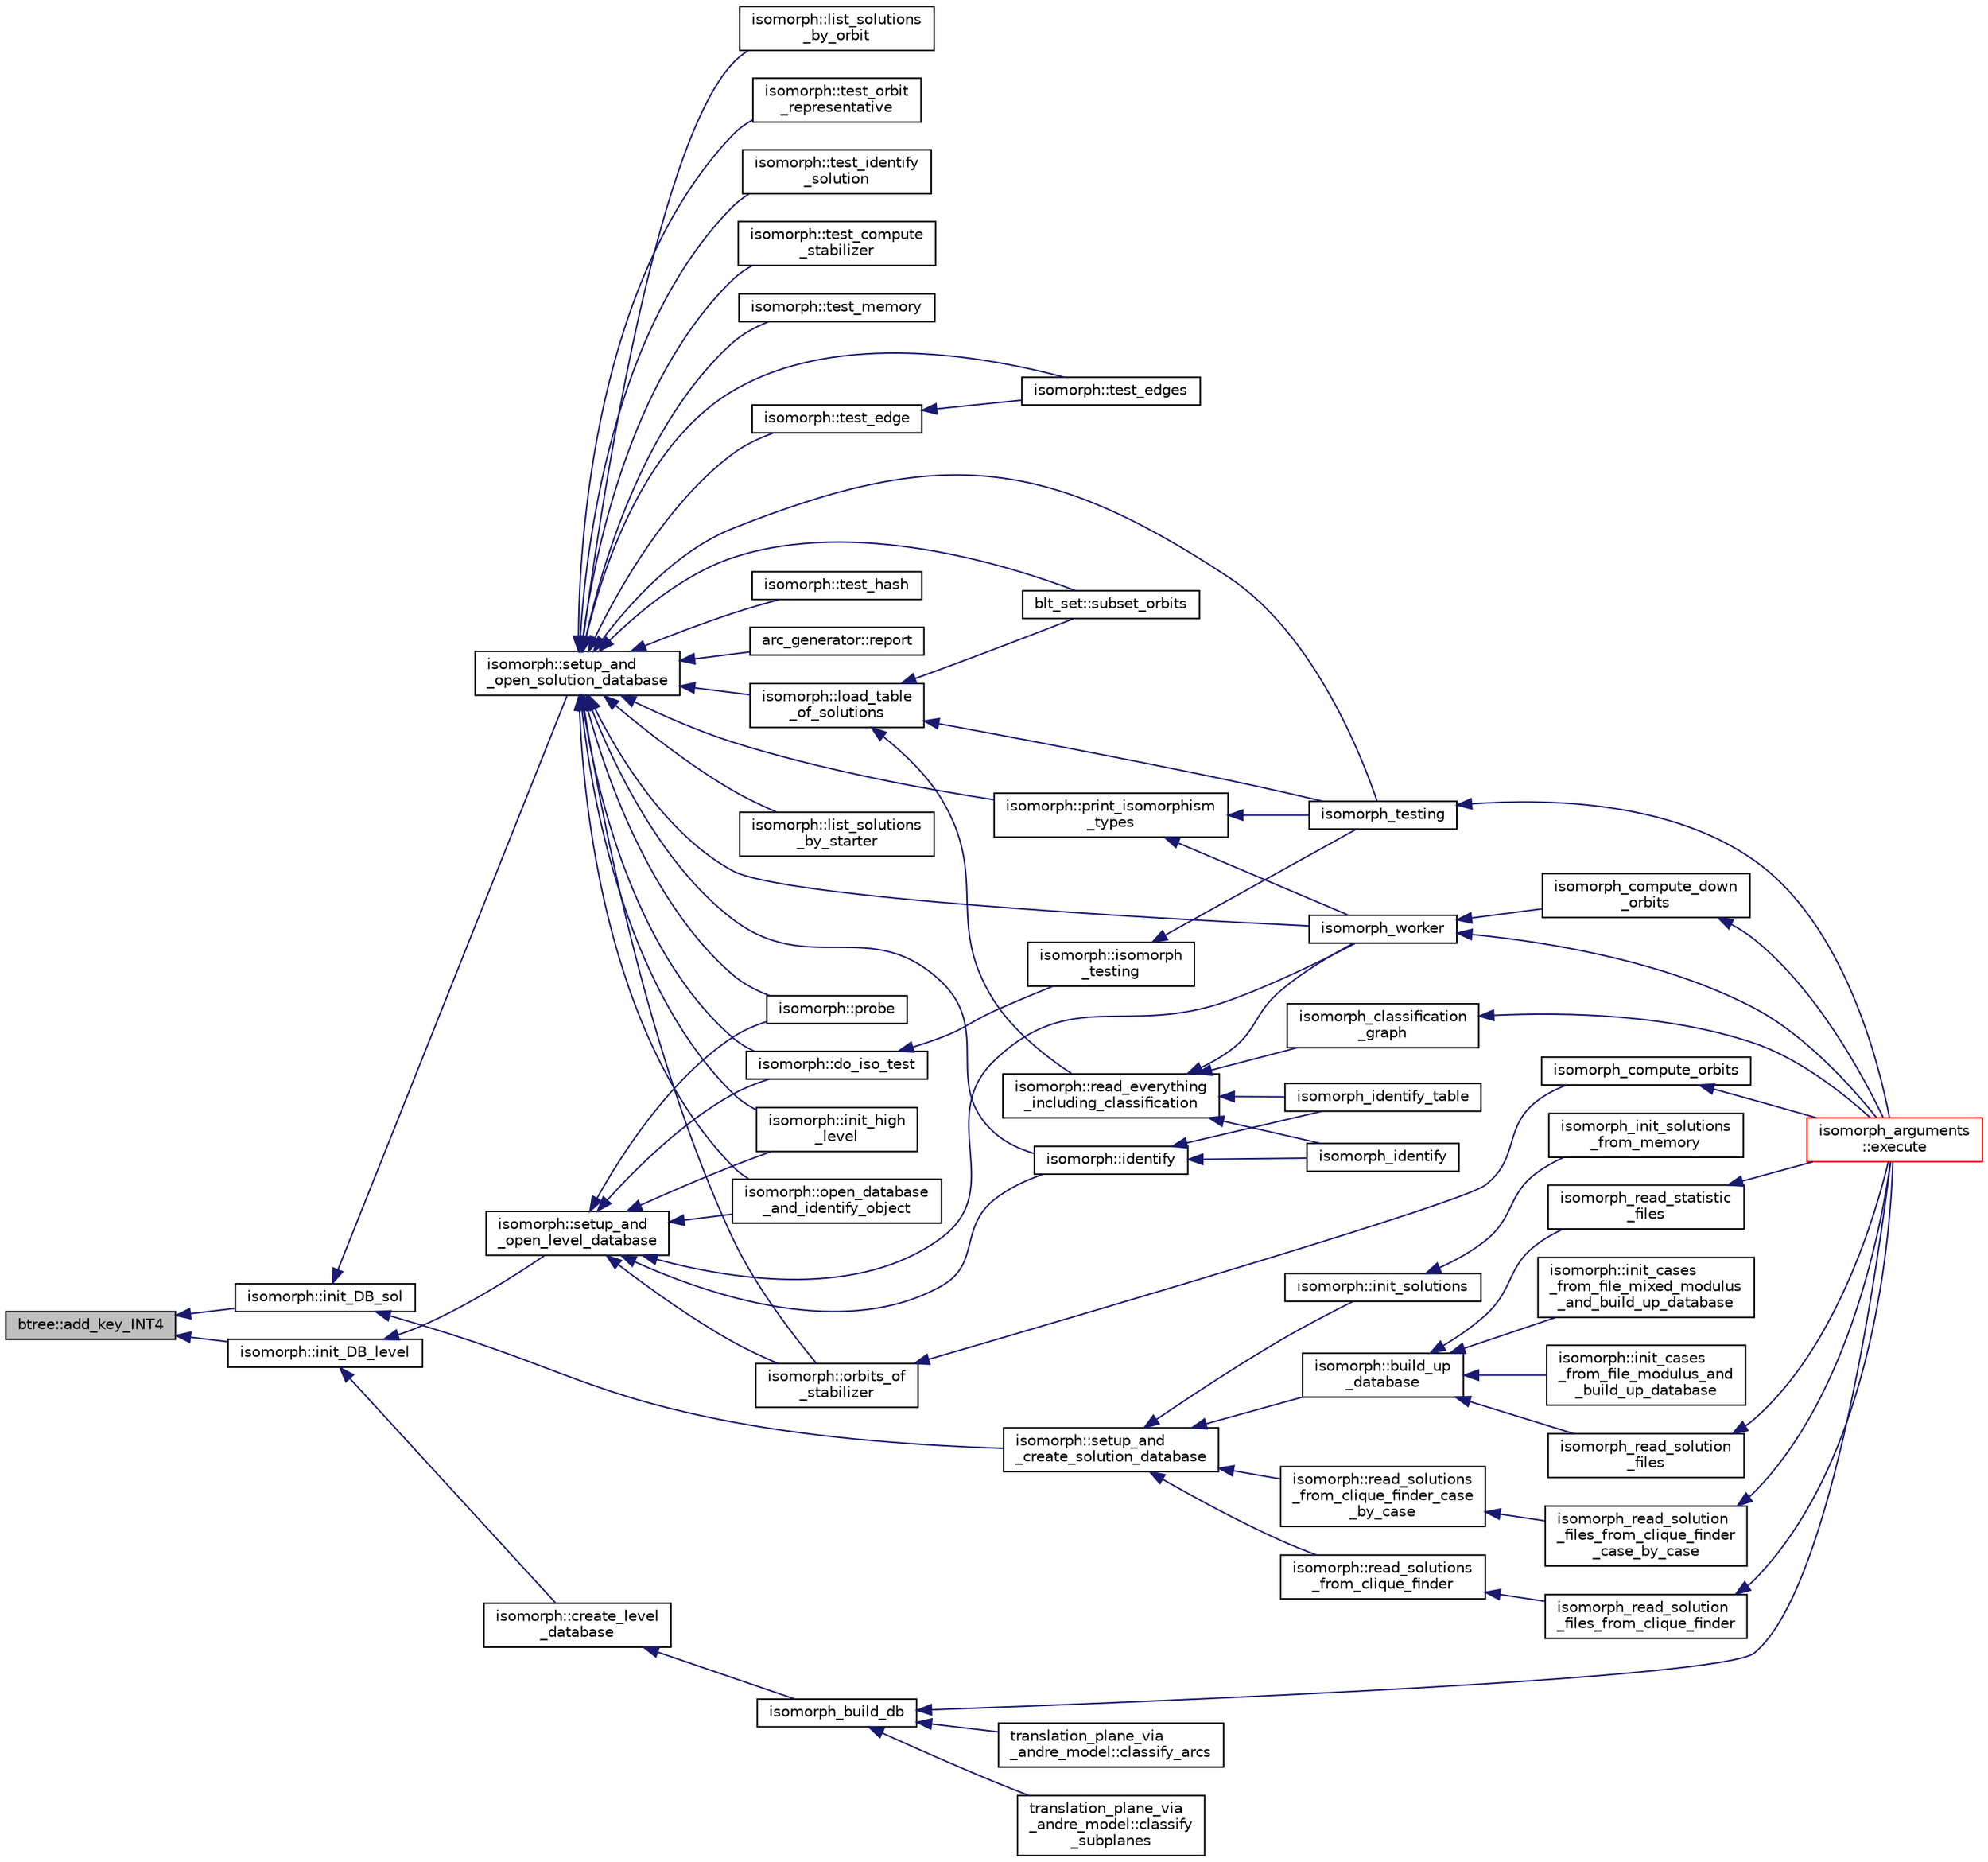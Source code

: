 digraph "btree::add_key_INT4"
{
  edge [fontname="Helvetica",fontsize="10",labelfontname="Helvetica",labelfontsize="10"];
  node [fontname="Helvetica",fontsize="10",shape=record];
  rankdir="LR";
  Node252 [label="btree::add_key_INT4",height=0.2,width=0.4,color="black", fillcolor="grey75", style="filled", fontcolor="black"];
  Node252 -> Node253 [dir="back",color="midnightblue",fontsize="10",style="solid",fontname="Helvetica"];
  Node253 [label="isomorph::init_DB_sol",height=0.2,width=0.4,color="black", fillcolor="white", style="filled",URL="$d3/d5f/classisomorph.html#afd8d8a546fa9a7bc6f211b216e291039"];
  Node253 -> Node254 [dir="back",color="midnightblue",fontsize="10",style="solid",fontname="Helvetica"];
  Node254 [label="isomorph::setup_and\l_open_solution_database",height=0.2,width=0.4,color="black", fillcolor="white", style="filled",URL="$d3/d5f/classisomorph.html#a31846d3ae261a9c2dc089fb87710ce5c"];
  Node254 -> Node255 [dir="back",color="midnightblue",fontsize="10",style="solid",fontname="Helvetica"];
  Node255 [label="blt_set::subset_orbits",height=0.2,width=0.4,color="black", fillcolor="white", style="filled",URL="$d1/d3d/classblt__set.html#af8f79fc4346244acfa0e2c2d23c36993"];
  Node254 -> Node256 [dir="back",color="midnightblue",fontsize="10",style="solid",fontname="Helvetica"];
  Node256 [label="arc_generator::report",height=0.2,width=0.4,color="black", fillcolor="white", style="filled",URL="$d4/d21/classarc__generator.html#a650f715bb3eec8fd1057e07e5b384f9a"];
  Node254 -> Node257 [dir="back",color="midnightblue",fontsize="10",style="solid",fontname="Helvetica"];
  Node257 [label="isomorph::load_table\l_of_solutions",height=0.2,width=0.4,color="black", fillcolor="white", style="filled",URL="$d3/d5f/classisomorph.html#a21ab5aba74a200b9abf041dc5206821a"];
  Node257 -> Node255 [dir="back",color="midnightblue",fontsize="10",style="solid",fontname="Helvetica"];
  Node257 -> Node258 [dir="back",color="midnightblue",fontsize="10",style="solid",fontname="Helvetica"];
  Node258 [label="isomorph::read_everything\l_including_classification",height=0.2,width=0.4,color="black", fillcolor="white", style="filled",URL="$d3/d5f/classisomorph.html#aa6a56e4522d3133a6ea65c9ac6de3924"];
  Node258 -> Node259 [dir="back",color="midnightblue",fontsize="10",style="solid",fontname="Helvetica"];
  Node259 [label="isomorph_classification\l_graph",height=0.2,width=0.4,color="black", fillcolor="white", style="filled",URL="$d4/d7e/isomorph__global_8_c.html#a027e803e6cab7af4c400a71663bf4715"];
  Node259 -> Node260 [dir="back",color="midnightblue",fontsize="10",style="solid",fontname="Helvetica"];
  Node260 [label="isomorph_arguments\l::execute",height=0.2,width=0.4,color="red", fillcolor="white", style="filled",URL="$d5/de4/classisomorph__arguments.html#aa85e472d14906abdd5672dc66027583e"];
  Node258 -> Node263 [dir="back",color="midnightblue",fontsize="10",style="solid",fontname="Helvetica"];
  Node263 [label="isomorph_identify",height=0.2,width=0.4,color="black", fillcolor="white", style="filled",URL="$d4/d7e/isomorph__global_8_c.html#aa0fe57c73d5668eee10a6022ada7f6a3"];
  Node258 -> Node264 [dir="back",color="midnightblue",fontsize="10",style="solid",fontname="Helvetica"];
  Node264 [label="isomorph_identify_table",height=0.2,width=0.4,color="black", fillcolor="white", style="filled",URL="$d4/d7e/isomorph__global_8_c.html#a9fd19ea945561cf2a6bb5c72dd4b1cb2"];
  Node258 -> Node265 [dir="back",color="midnightblue",fontsize="10",style="solid",fontname="Helvetica"];
  Node265 [label="isomorph_worker",height=0.2,width=0.4,color="black", fillcolor="white", style="filled",URL="$d4/d7e/isomorph__global_8_c.html#ace3bb6ec719b02a35534309d4d3fe99a"];
  Node265 -> Node260 [dir="back",color="midnightblue",fontsize="10",style="solid",fontname="Helvetica"];
  Node265 -> Node266 [dir="back",color="midnightblue",fontsize="10",style="solid",fontname="Helvetica"];
  Node266 [label="isomorph_compute_down\l_orbits",height=0.2,width=0.4,color="black", fillcolor="white", style="filled",URL="$d4/d7e/isomorph__global_8_c.html#a3613cea19158edd30958c4edecd97d53"];
  Node266 -> Node260 [dir="back",color="midnightblue",fontsize="10",style="solid",fontname="Helvetica"];
  Node257 -> Node267 [dir="back",color="midnightblue",fontsize="10",style="solid",fontname="Helvetica"];
  Node267 [label="isomorph_testing",height=0.2,width=0.4,color="black", fillcolor="white", style="filled",URL="$d4/d7e/isomorph__global_8_c.html#a5a73cbe9f89c4727f086482ee2d238f9"];
  Node267 -> Node260 [dir="back",color="midnightblue",fontsize="10",style="solid",fontname="Helvetica"];
  Node254 -> Node268 [dir="back",color="midnightblue",fontsize="10",style="solid",fontname="Helvetica"];
  Node268 [label="isomorph::list_solutions\l_by_starter",height=0.2,width=0.4,color="black", fillcolor="white", style="filled",URL="$d3/d5f/classisomorph.html#a9c40f343f1a3e5fc177e5121bc809b06"];
  Node254 -> Node269 [dir="back",color="midnightblue",fontsize="10",style="solid",fontname="Helvetica"];
  Node269 [label="isomorph::list_solutions\l_by_orbit",height=0.2,width=0.4,color="black", fillcolor="white", style="filled",URL="$d3/d5f/classisomorph.html#adefb1a89c097c284d29f92d5fc58ebfa"];
  Node254 -> Node270 [dir="back",color="midnightblue",fontsize="10",style="solid",fontname="Helvetica"];
  Node270 [label="isomorph::orbits_of\l_stabilizer",height=0.2,width=0.4,color="black", fillcolor="white", style="filled",URL="$d3/d5f/classisomorph.html#a72bbdc12cca5a90045ef15d0b24075e6"];
  Node270 -> Node271 [dir="back",color="midnightblue",fontsize="10",style="solid",fontname="Helvetica"];
  Node271 [label="isomorph_compute_orbits",height=0.2,width=0.4,color="black", fillcolor="white", style="filled",URL="$d4/d7e/isomorph__global_8_c.html#a592f3efd31146c0802f59837055f904f"];
  Node271 -> Node260 [dir="back",color="midnightblue",fontsize="10",style="solid",fontname="Helvetica"];
  Node254 -> Node272 [dir="back",color="midnightblue",fontsize="10",style="solid",fontname="Helvetica"];
  Node272 [label="isomorph::test_orbit\l_representative",height=0.2,width=0.4,color="black", fillcolor="white", style="filled",URL="$d3/d5f/classisomorph.html#a5f165aa61a0d6b349da5a6117135f6c0"];
  Node254 -> Node273 [dir="back",color="midnightblue",fontsize="10",style="solid",fontname="Helvetica"];
  Node273 [label="isomorph::test_identify\l_solution",height=0.2,width=0.4,color="black", fillcolor="white", style="filled",URL="$d3/d5f/classisomorph.html#aa2c95f309e3283179e87bbbd83bfdc7d"];
  Node254 -> Node274 [dir="back",color="midnightblue",fontsize="10",style="solid",fontname="Helvetica"];
  Node274 [label="isomorph::test_compute\l_stabilizer",height=0.2,width=0.4,color="black", fillcolor="white", style="filled",URL="$d3/d5f/classisomorph.html#a72cd06f32311c44eb09dd73faa36b748"];
  Node254 -> Node275 [dir="back",color="midnightblue",fontsize="10",style="solid",fontname="Helvetica"];
  Node275 [label="isomorph::test_memory",height=0.2,width=0.4,color="black", fillcolor="white", style="filled",URL="$d3/d5f/classisomorph.html#a27877043c77db8e85e8fa7d5c43845b0"];
  Node254 -> Node276 [dir="back",color="midnightblue",fontsize="10",style="solid",fontname="Helvetica"];
  Node276 [label="isomorph::test_edges",height=0.2,width=0.4,color="black", fillcolor="white", style="filled",URL="$d3/d5f/classisomorph.html#ad23507927d8f7698073475d12b2a85bc"];
  Node254 -> Node277 [dir="back",color="midnightblue",fontsize="10",style="solid",fontname="Helvetica"];
  Node277 [label="isomorph::test_edge",height=0.2,width=0.4,color="black", fillcolor="white", style="filled",URL="$d3/d5f/classisomorph.html#a591165fa287477b480f5b7081198ba46"];
  Node277 -> Node276 [dir="back",color="midnightblue",fontsize="10",style="solid",fontname="Helvetica"];
  Node254 -> Node278 [dir="back",color="midnightblue",fontsize="10",style="solid",fontname="Helvetica"];
  Node278 [label="isomorph::test_hash",height=0.2,width=0.4,color="black", fillcolor="white", style="filled",URL="$d3/d5f/classisomorph.html#a53560280664b268a0500d26c801b1e68"];
  Node254 -> Node279 [dir="back",color="midnightblue",fontsize="10",style="solid",fontname="Helvetica"];
  Node279 [label="isomorph::init_high\l_level",height=0.2,width=0.4,color="black", fillcolor="white", style="filled",URL="$d3/d5f/classisomorph.html#a5cee5468cc8cc68eac1f6131faedfab2"];
  Node254 -> Node280 [dir="back",color="midnightblue",fontsize="10",style="solid",fontname="Helvetica"];
  Node280 [label="isomorph::open_database\l_and_identify_object",height=0.2,width=0.4,color="black", fillcolor="white", style="filled",URL="$d3/d5f/classisomorph.html#aa4e387f26f609fc9379d2e01f6cc27d0"];
  Node254 -> Node281 [dir="back",color="midnightblue",fontsize="10",style="solid",fontname="Helvetica"];
  Node281 [label="isomorph::print_isomorphism\l_types",height=0.2,width=0.4,color="black", fillcolor="white", style="filled",URL="$d3/d5f/classisomorph.html#abbcd12f6434585951a5532d0b2467a00"];
  Node281 -> Node267 [dir="back",color="midnightblue",fontsize="10",style="solid",fontname="Helvetica"];
  Node281 -> Node265 [dir="back",color="midnightblue",fontsize="10",style="solid",fontname="Helvetica"];
  Node254 -> Node267 [dir="back",color="midnightblue",fontsize="10",style="solid",fontname="Helvetica"];
  Node254 -> Node265 [dir="back",color="midnightblue",fontsize="10",style="solid",fontname="Helvetica"];
  Node254 -> Node282 [dir="back",color="midnightblue",fontsize="10",style="solid",fontname="Helvetica"];
  Node282 [label="isomorph::probe",height=0.2,width=0.4,color="black", fillcolor="white", style="filled",URL="$d3/d5f/classisomorph.html#a9cb6fed7b6ac639d886b117a1f454441"];
  Node254 -> Node283 [dir="back",color="midnightblue",fontsize="10",style="solid",fontname="Helvetica"];
  Node283 [label="isomorph::do_iso_test",height=0.2,width=0.4,color="black", fillcolor="white", style="filled",URL="$d3/d5f/classisomorph.html#a51fc3bf5cc3a99282a489b2df37ee24e"];
  Node283 -> Node284 [dir="back",color="midnightblue",fontsize="10",style="solid",fontname="Helvetica"];
  Node284 [label="isomorph::isomorph\l_testing",height=0.2,width=0.4,color="black", fillcolor="white", style="filled",URL="$d3/d5f/classisomorph.html#ad7945ec94ba0ba16953482edfaa4da6e"];
  Node284 -> Node267 [dir="back",color="midnightblue",fontsize="10",style="solid",fontname="Helvetica"];
  Node254 -> Node285 [dir="back",color="midnightblue",fontsize="10",style="solid",fontname="Helvetica"];
  Node285 [label="isomorph::identify",height=0.2,width=0.4,color="black", fillcolor="white", style="filled",URL="$d3/d5f/classisomorph.html#a78ecf843b9f6ca1cfd666e222edd90ae"];
  Node285 -> Node263 [dir="back",color="midnightblue",fontsize="10",style="solid",fontname="Helvetica"];
  Node285 -> Node264 [dir="back",color="midnightblue",fontsize="10",style="solid",fontname="Helvetica"];
  Node253 -> Node286 [dir="back",color="midnightblue",fontsize="10",style="solid",fontname="Helvetica"];
  Node286 [label="isomorph::setup_and\l_create_solution_database",height=0.2,width=0.4,color="black", fillcolor="white", style="filled",URL="$d3/d5f/classisomorph.html#a810a22dfde3c43272107c743ec819b0e"];
  Node286 -> Node287 [dir="back",color="midnightblue",fontsize="10",style="solid",fontname="Helvetica"];
  Node287 [label="isomorph::init_solutions",height=0.2,width=0.4,color="black", fillcolor="white", style="filled",URL="$d3/d5f/classisomorph.html#a729746a01bd45d55565d0a11cda9e9a3"];
  Node287 -> Node288 [dir="back",color="midnightblue",fontsize="10",style="solid",fontname="Helvetica"];
  Node288 [label="isomorph_init_solutions\l_from_memory",height=0.2,width=0.4,color="black", fillcolor="white", style="filled",URL="$d4/d7e/isomorph__global_8_c.html#a490bbe6199dc1e29d186b26834266e03"];
  Node286 -> Node289 [dir="back",color="midnightblue",fontsize="10",style="solid",fontname="Helvetica"];
  Node289 [label="isomorph::read_solutions\l_from_clique_finder_case\l_by_case",height=0.2,width=0.4,color="black", fillcolor="white", style="filled",URL="$d3/d5f/classisomorph.html#a65bc5ec528f741a1b01cdd606dfed579"];
  Node289 -> Node290 [dir="back",color="midnightblue",fontsize="10",style="solid",fontname="Helvetica"];
  Node290 [label="isomorph_read_solution\l_files_from_clique_finder\l_case_by_case",height=0.2,width=0.4,color="black", fillcolor="white", style="filled",URL="$d4/d7e/isomorph__global_8_c.html#a2a55ab4b2df6ae83f916cf01eccdf67c"];
  Node290 -> Node260 [dir="back",color="midnightblue",fontsize="10",style="solid",fontname="Helvetica"];
  Node286 -> Node291 [dir="back",color="midnightblue",fontsize="10",style="solid",fontname="Helvetica"];
  Node291 [label="isomorph::read_solutions\l_from_clique_finder",height=0.2,width=0.4,color="black", fillcolor="white", style="filled",URL="$d3/d5f/classisomorph.html#a14c4ac27b0d97d338e14ac0d183c5c64"];
  Node291 -> Node292 [dir="back",color="midnightblue",fontsize="10",style="solid",fontname="Helvetica"];
  Node292 [label="isomorph_read_solution\l_files_from_clique_finder",height=0.2,width=0.4,color="black", fillcolor="white", style="filled",URL="$d4/d7e/isomorph__global_8_c.html#ad8be067333430bfdd26c0a34549f4556"];
  Node292 -> Node260 [dir="back",color="midnightblue",fontsize="10",style="solid",fontname="Helvetica"];
  Node286 -> Node293 [dir="back",color="midnightblue",fontsize="10",style="solid",fontname="Helvetica"];
  Node293 [label="isomorph::build_up\l_database",height=0.2,width=0.4,color="black", fillcolor="white", style="filled",URL="$d3/d5f/classisomorph.html#a40bea8f733a5855879f927fc73324384"];
  Node293 -> Node294 [dir="back",color="midnightblue",fontsize="10",style="solid",fontname="Helvetica"];
  Node294 [label="isomorph::init_cases\l_from_file_modulus_and\l_build_up_database",height=0.2,width=0.4,color="black", fillcolor="white", style="filled",URL="$d3/d5f/classisomorph.html#a42c6ebeadb51263d8ae8c1bdaae3ebbd"];
  Node293 -> Node295 [dir="back",color="midnightblue",fontsize="10",style="solid",fontname="Helvetica"];
  Node295 [label="isomorph::init_cases\l_from_file_mixed_modulus\l_and_build_up_database",height=0.2,width=0.4,color="black", fillcolor="white", style="filled",URL="$d3/d5f/classisomorph.html#acae208131143734575c088b5f50123f6"];
  Node293 -> Node296 [dir="back",color="midnightblue",fontsize="10",style="solid",fontname="Helvetica"];
  Node296 [label="isomorph_read_statistic\l_files",height=0.2,width=0.4,color="black", fillcolor="white", style="filled",URL="$d4/d7e/isomorph__global_8_c.html#a78a6ee9d7dee4708fc721374bdebfa83"];
  Node296 -> Node260 [dir="back",color="midnightblue",fontsize="10",style="solid",fontname="Helvetica"];
  Node293 -> Node297 [dir="back",color="midnightblue",fontsize="10",style="solid",fontname="Helvetica"];
  Node297 [label="isomorph_read_solution\l_files",height=0.2,width=0.4,color="black", fillcolor="white", style="filled",URL="$d4/d7e/isomorph__global_8_c.html#a697da824ab34db5c830530fb3c97df24"];
  Node297 -> Node260 [dir="back",color="midnightblue",fontsize="10",style="solid",fontname="Helvetica"];
  Node252 -> Node298 [dir="back",color="midnightblue",fontsize="10",style="solid",fontname="Helvetica"];
  Node298 [label="isomorph::init_DB_level",height=0.2,width=0.4,color="black", fillcolor="white", style="filled",URL="$d3/d5f/classisomorph.html#a1a2df5281026bc94d57ebce33d67fe6c"];
  Node298 -> Node299 [dir="back",color="midnightblue",fontsize="10",style="solid",fontname="Helvetica"];
  Node299 [label="isomorph::setup_and\l_open_level_database",height=0.2,width=0.4,color="black", fillcolor="white", style="filled",URL="$d3/d5f/classisomorph.html#aa011f38988f4db9c6f5abd84faebd153"];
  Node299 -> Node270 [dir="back",color="midnightblue",fontsize="10",style="solid",fontname="Helvetica"];
  Node299 -> Node279 [dir="back",color="midnightblue",fontsize="10",style="solid",fontname="Helvetica"];
  Node299 -> Node280 [dir="back",color="midnightblue",fontsize="10",style="solid",fontname="Helvetica"];
  Node299 -> Node265 [dir="back",color="midnightblue",fontsize="10",style="solid",fontname="Helvetica"];
  Node299 -> Node282 [dir="back",color="midnightblue",fontsize="10",style="solid",fontname="Helvetica"];
  Node299 -> Node283 [dir="back",color="midnightblue",fontsize="10",style="solid",fontname="Helvetica"];
  Node299 -> Node285 [dir="back",color="midnightblue",fontsize="10",style="solid",fontname="Helvetica"];
  Node298 -> Node300 [dir="back",color="midnightblue",fontsize="10",style="solid",fontname="Helvetica"];
  Node300 [label="isomorph::create_level\l_database",height=0.2,width=0.4,color="black", fillcolor="white", style="filled",URL="$d3/d5f/classisomorph.html#a15a452310bd3189f10f34c7dd7085e69"];
  Node300 -> Node301 [dir="back",color="midnightblue",fontsize="10",style="solid",fontname="Helvetica"];
  Node301 [label="isomorph_build_db",height=0.2,width=0.4,color="black", fillcolor="white", style="filled",URL="$d4/d7e/isomorph__global_8_c.html#a12eb18567e79a7978cb4f9e80d2055ac"];
  Node301 -> Node302 [dir="back",color="midnightblue",fontsize="10",style="solid",fontname="Helvetica"];
  Node302 [label="translation_plane_via\l_andre_model::classify_arcs",height=0.2,width=0.4,color="black", fillcolor="white", style="filled",URL="$d1/dcc/classtranslation__plane__via__andre__model.html#ac8f002e812a8b152d41e806688601c5e"];
  Node301 -> Node303 [dir="back",color="midnightblue",fontsize="10",style="solid",fontname="Helvetica"];
  Node303 [label="translation_plane_via\l_andre_model::classify\l_subplanes",height=0.2,width=0.4,color="black", fillcolor="white", style="filled",URL="$d1/dcc/classtranslation__plane__via__andre__model.html#a794fefa95f0a7f7b887133375988ee55"];
  Node301 -> Node260 [dir="back",color="midnightblue",fontsize="10",style="solid",fontname="Helvetica"];
}
